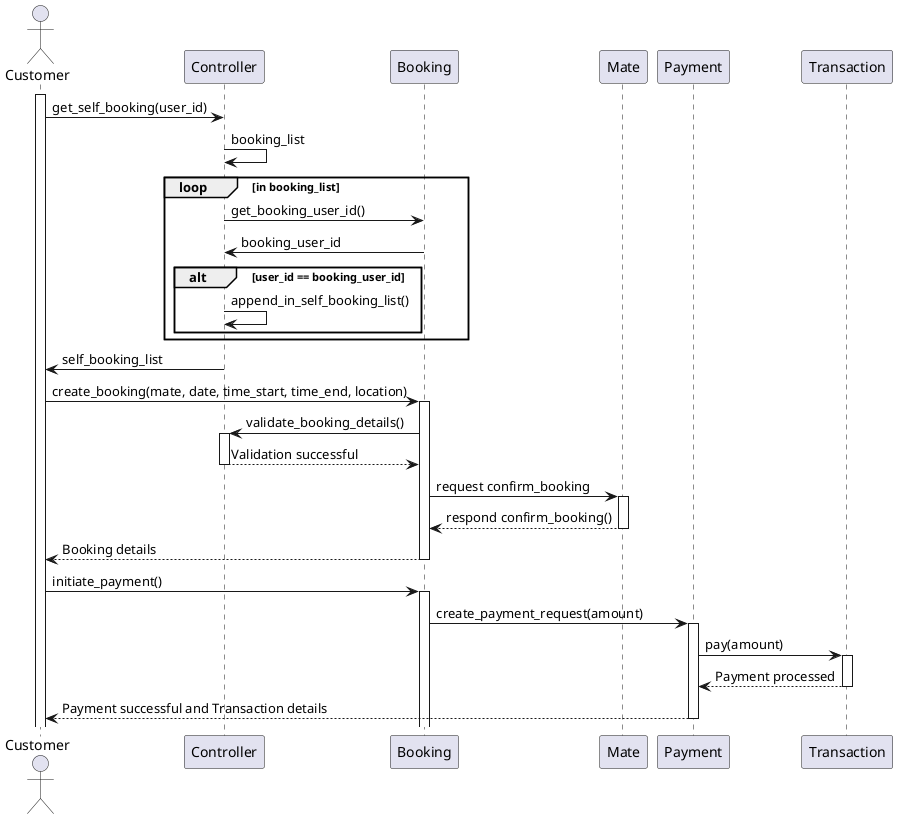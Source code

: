 @startuml
actor Customer
participant "Controller" as Controller
participant "Booking" as Booking
participant "Mate" as Mate
participant "Payment" as Payment
participant "Transaction" as Transaction

activate Customer

Customer->Controller: get_self_booking(user_id)
Controller->Controller: booking_list
loop in booking_list
    Controller->Booking: get_booking_user_id()
    Booking->Controller: booking_user_id
    alt user_id == booking_user_id
        Controller->Controller: append_in_self_booking_list()
        end
end
Controller->Customer: self_booking_list


deactivate Controller

Customer -> Booking: create_booking(mate, date, time_start, time_end, location)
activate Booking
Booking -> Controller: validate_booking_details()
activate Controller
Controller --> Booking: Validation successful
deactivate Controller
Booking -> Mate: request confirm_booking
activate Mate
Mate --> Booking: respond confirm_booking()
deactivate Mate
Booking --> Customer: Booking details
deactivate Booking

Customer -> Booking: initiate_payment()
activate Booking
Booking -> Payment: create_payment_request(amount)
activate Payment
Payment -> Transaction: pay(amount)
activate Transaction
Transaction --> Payment: Payment processed
deactivate Transaction
Payment --> Customer: Payment successful and Transaction details
deactivate Payment
@enduml